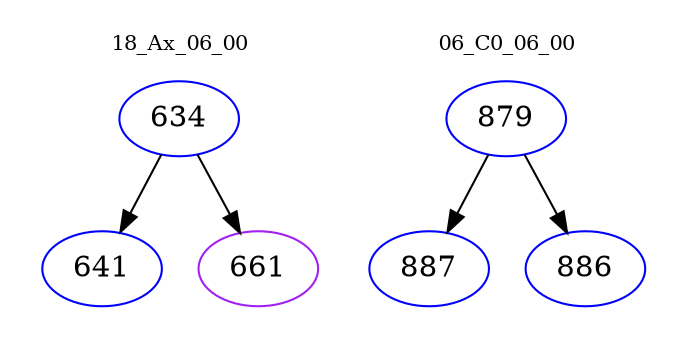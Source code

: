 digraph{
subgraph cluster_0 {
color = white
label = "18_Ax_06_00";
fontsize=10;
T0_634 [label="634", color="blue"]
T0_634 -> T0_641 [color="black"]
T0_641 [label="641", color="blue"]
T0_634 -> T0_661 [color="black"]
T0_661 [label="661", color="purple"]
}
subgraph cluster_1 {
color = white
label = "06_C0_06_00";
fontsize=10;
T1_879 [label="879", color="blue"]
T1_879 -> T1_887 [color="black"]
T1_887 [label="887", color="blue"]
T1_879 -> T1_886 [color="black"]
T1_886 [label="886", color="blue"]
}
}
